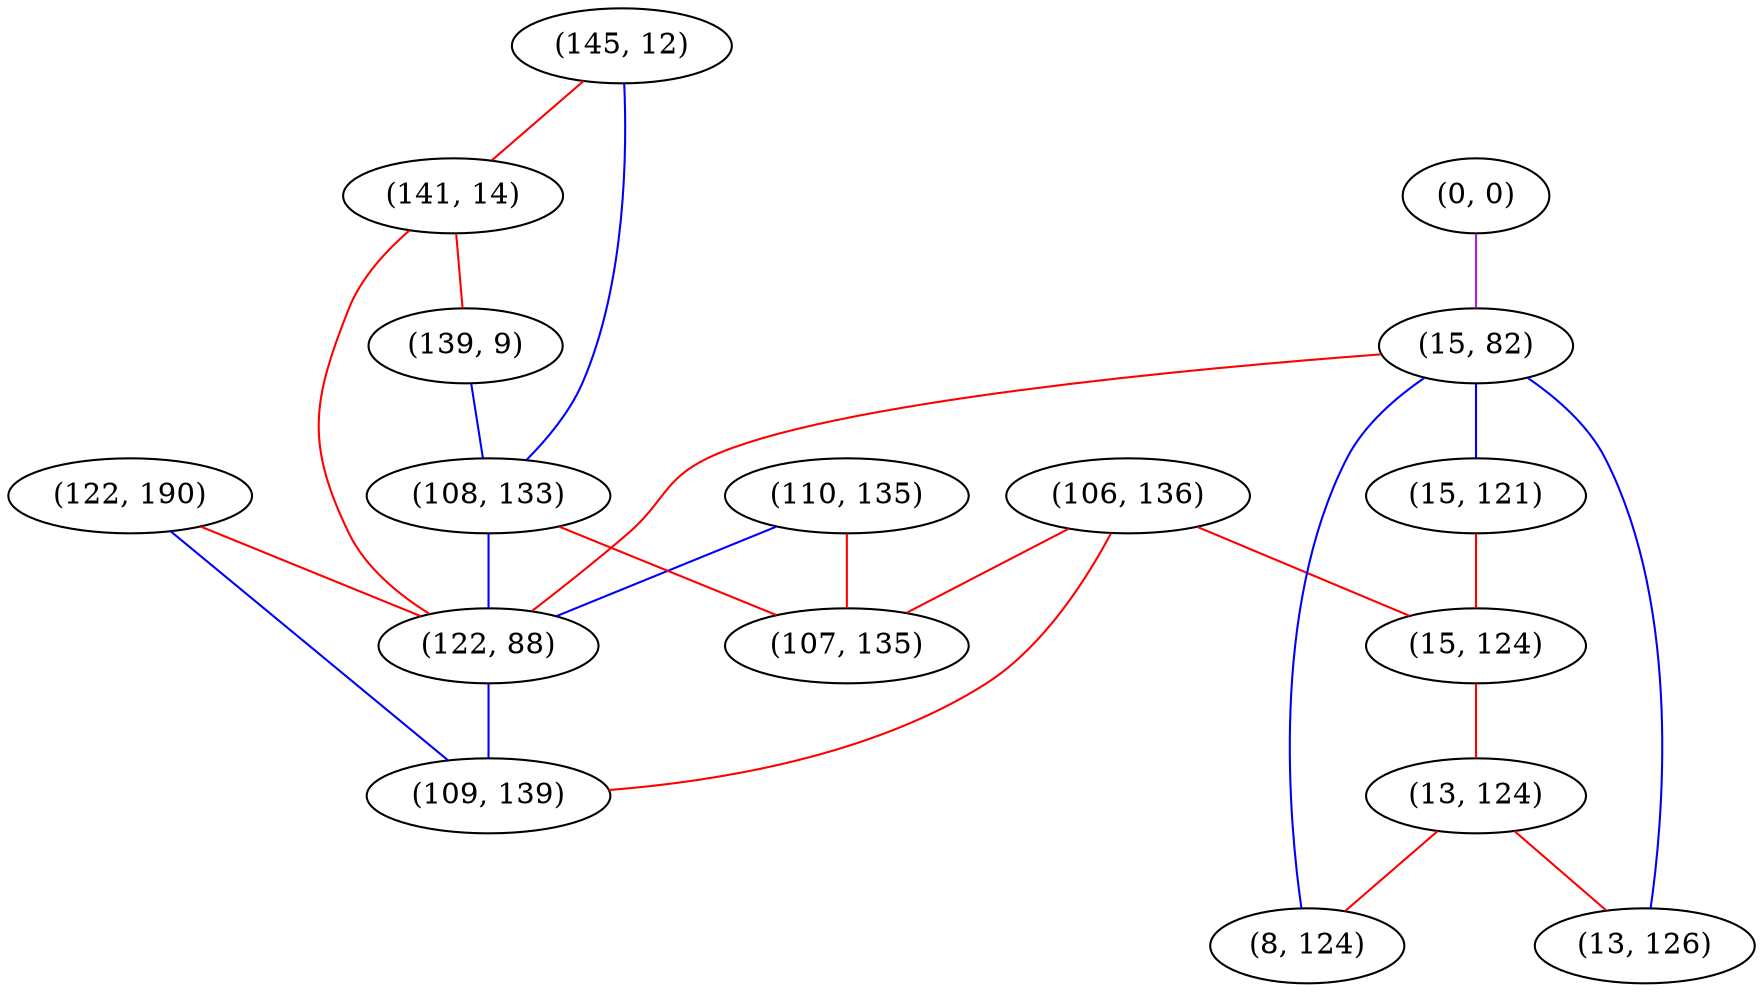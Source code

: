 graph "" {
"(106, 136)";
"(0, 0)";
"(145, 12)";
"(15, 82)";
"(15, 121)";
"(141, 14)";
"(139, 9)";
"(110, 135)";
"(15, 124)";
"(108, 133)";
"(13, 124)";
"(122, 190)";
"(107, 135)";
"(8, 124)";
"(13, 126)";
"(122, 88)";
"(109, 139)";
"(106, 136)" -- "(15, 124)"  [color=red, key=0, weight=1];
"(106, 136)" -- "(107, 135)"  [color=red, key=0, weight=1];
"(106, 136)" -- "(109, 139)"  [color=red, key=0, weight=1];
"(0, 0)" -- "(15, 82)"  [color=purple, key=0, weight=4];
"(145, 12)" -- "(141, 14)"  [color=red, key=0, weight=1];
"(145, 12)" -- "(108, 133)"  [color=blue, key=0, weight=3];
"(15, 82)" -- "(13, 126)"  [color=blue, key=0, weight=3];
"(15, 82)" -- "(122, 88)"  [color=red, key=0, weight=1];
"(15, 82)" -- "(15, 121)"  [color=blue, key=0, weight=3];
"(15, 82)" -- "(8, 124)"  [color=blue, key=0, weight=3];
"(15, 121)" -- "(15, 124)"  [color=red, key=0, weight=1];
"(141, 14)" -- "(122, 88)"  [color=red, key=0, weight=1];
"(141, 14)" -- "(139, 9)"  [color=red, key=0, weight=1];
"(139, 9)" -- "(108, 133)"  [color=blue, key=0, weight=3];
"(110, 135)" -- "(107, 135)"  [color=red, key=0, weight=1];
"(110, 135)" -- "(122, 88)"  [color=blue, key=0, weight=3];
"(15, 124)" -- "(13, 124)"  [color=red, key=0, weight=1];
"(108, 133)" -- "(107, 135)"  [color=red, key=0, weight=1];
"(108, 133)" -- "(122, 88)"  [color=blue, key=0, weight=3];
"(13, 124)" -- "(13, 126)"  [color=red, key=0, weight=1];
"(13, 124)" -- "(8, 124)"  [color=red, key=0, weight=1];
"(122, 190)" -- "(122, 88)"  [color=red, key=0, weight=1];
"(122, 190)" -- "(109, 139)"  [color=blue, key=0, weight=3];
"(122, 88)" -- "(109, 139)"  [color=blue, key=0, weight=3];
}
